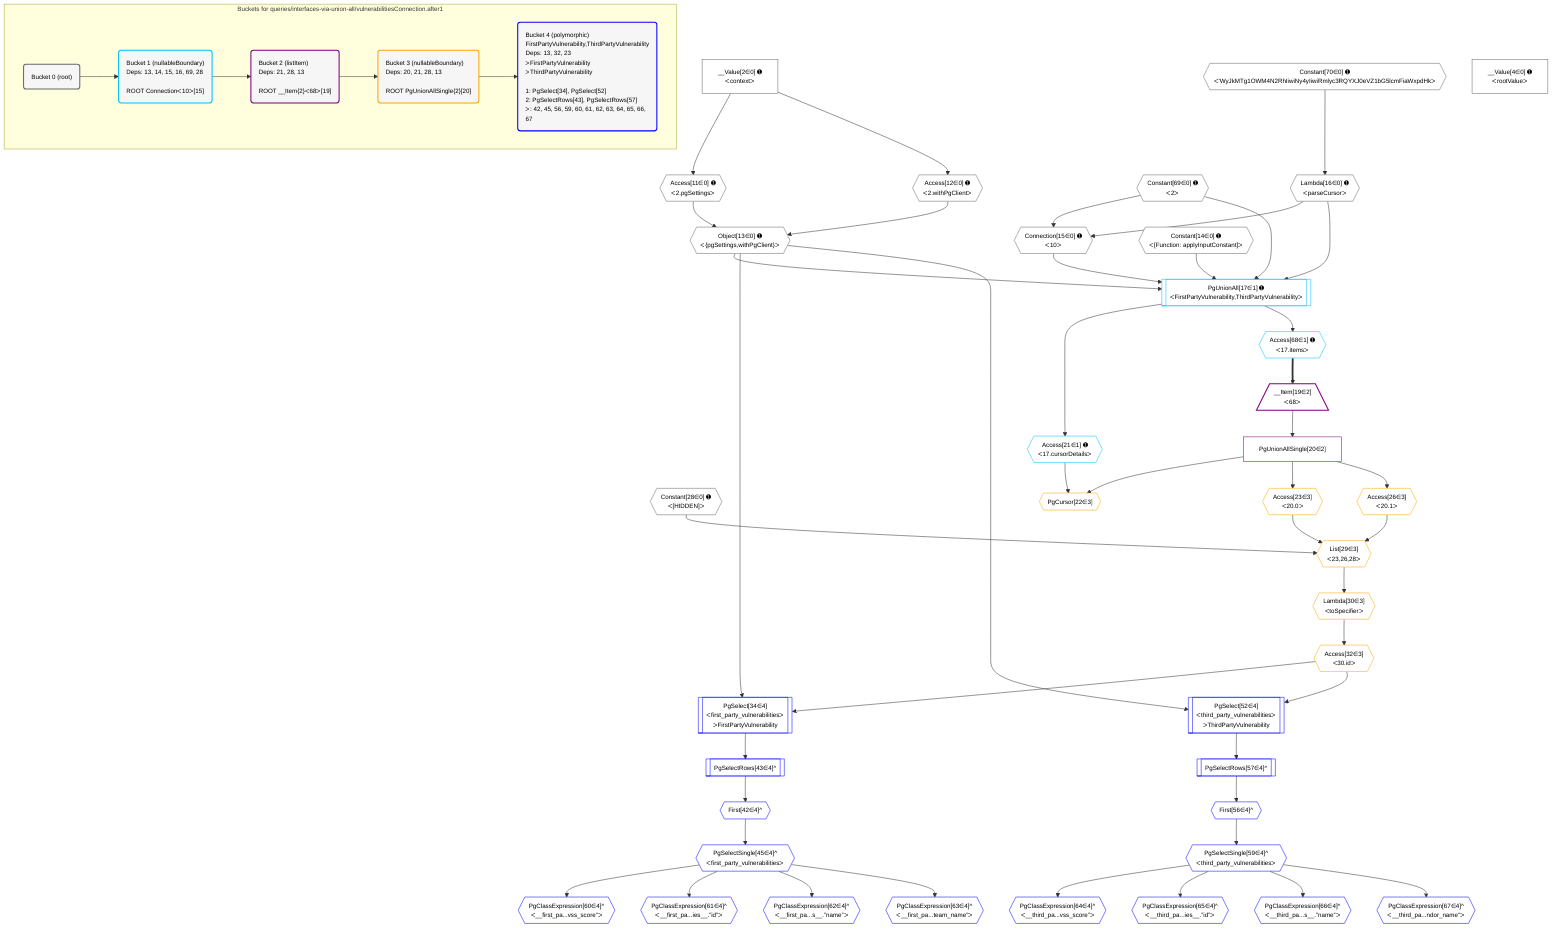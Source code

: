 %%{init: {'themeVariables': { 'fontSize': '12px'}}}%%
graph TD
    classDef path fill:#eee,stroke:#000,color:#000
    classDef plan fill:#fff,stroke-width:1px,color:#000
    classDef itemplan fill:#fff,stroke-width:2px,color:#000
    classDef unbatchedplan fill:#dff,stroke-width:1px,color:#000
    classDef sideeffectplan fill:#fcc,stroke-width:2px,color:#000
    classDef bucket fill:#f6f6f6,color:#000,stroke-width:2px,text-align:left

    subgraph "Buckets for queries/interfaces-via-union-all/vulnerabilitiesConnection.after1"
    Bucket0("Bucket 0 (root)"):::bucket
    Bucket1("Bucket 1 (nullableBoundary)<br />Deps: 13, 14, 15, 16, 69, 28<br /><br />ROOT Connectionᐸ10ᐳ[15]"):::bucket
    Bucket2("Bucket 2 (listItem)<br />Deps: 21, 28, 13<br /><br />ROOT __Item{2}ᐸ68ᐳ[19]"):::bucket
    Bucket3("Bucket 3 (nullableBoundary)<br />Deps: 20, 21, 28, 13<br /><br />ROOT PgUnionAllSingle{2}[20]"):::bucket
    Bucket4("Bucket 4 (polymorphic)<br />FirstPartyVulnerability,ThirdPartyVulnerability<br />Deps: 13, 32, 23<br />ᐳFirstPartyVulnerability<br />ᐳThirdPartyVulnerability<br /><br />1: PgSelect[34], PgSelect[52]<br />2: PgSelectRows[43], PgSelectRows[57]<br />ᐳ: 42, 45, 56, 59, 60, 61, 62, 63, 64, 65, 66, 67"):::bucket
    end
    Bucket0 --> Bucket1
    Bucket1 --> Bucket2
    Bucket2 --> Bucket3
    Bucket3 --> Bucket4

    %% plan dependencies
    Object13{{"Object[13∈0] ➊<br />ᐸ{pgSettings,withPgClient}ᐳ"}}:::plan
    Access11{{"Access[11∈0] ➊<br />ᐸ2.pgSettingsᐳ"}}:::plan
    Access12{{"Access[12∈0] ➊<br />ᐸ2.withPgClientᐳ"}}:::plan
    Access11 & Access12 --> Object13
    Connection15{{"Connection[15∈0] ➊<br />ᐸ10ᐳ"}}:::plan
    Constant69{{"Constant[69∈0] ➊<br />ᐸ2ᐳ"}}:::plan
    Lambda16{{"Lambda[16∈0] ➊<br />ᐸparseCursorᐳ"}}:::plan
    Constant69 & Lambda16 --> Connection15
    __Value2["__Value[2∈0] ➊<br />ᐸcontextᐳ"]:::plan
    __Value2 --> Access11
    __Value2 --> Access12
    Constant70{{"Constant[70∈0] ➊<br />ᐸ'WyJkMTg1OWM4N2RhIiwiNy4yIiwiRmlyc3RQYXJ0eVZ1bG5lcmFiaWxpdHkᐳ"}}:::plan
    Constant70 --> Lambda16
    __Value4["__Value[4∈0] ➊<br />ᐸrootValueᐳ"]:::plan
    Constant14{{"Constant[14∈0] ➊<br />ᐸ[Function: applyInputConstant]ᐳ"}}:::plan
    Constant28{{"Constant[28∈0] ➊<br />ᐸ[HIDDEN]ᐳ"}}:::plan
    PgUnionAll17[["PgUnionAll[17∈1] ➊<br />ᐸFirstPartyVulnerability,ThirdPartyVulnerabilityᐳ"]]:::plan
    Object13 & Constant14 & Connection15 & Lambda16 & Constant69 --> PgUnionAll17
    Access21{{"Access[21∈1] ➊<br />ᐸ17.cursorDetailsᐳ"}}:::plan
    PgUnionAll17 --> Access21
    Access68{{"Access[68∈1] ➊<br />ᐸ17.itemsᐳ"}}:::plan
    PgUnionAll17 --> Access68
    __Item19[/"__Item[19∈2]<br />ᐸ68ᐳ"\]:::itemplan
    Access68 ==> __Item19
    PgUnionAllSingle20["PgUnionAllSingle[20∈2]"]:::plan
    __Item19 --> PgUnionAllSingle20
    List29{{"List[29∈3]<br />ᐸ23,26,28ᐳ"}}:::plan
    Access23{{"Access[23∈3]<br />ᐸ20.0ᐳ"}}:::plan
    Access26{{"Access[26∈3]<br />ᐸ20.1ᐳ"}}:::plan
    Access23 & Access26 & Constant28 --> List29
    PgCursor22{{"PgCursor[22∈3]"}}:::plan
    PgUnionAllSingle20 & Access21 --> PgCursor22
    PgUnionAllSingle20 --> Access23
    PgUnionAllSingle20 --> Access26
    Lambda30{{"Lambda[30∈3]<br />ᐸtoSpecifierᐳ"}}:::plan
    List29 --> Lambda30
    Access32{{"Access[32∈3]<br />ᐸ30.idᐳ"}}:::plan
    Lambda30 --> Access32
    PgSelect34[["PgSelect[34∈4]<br />ᐸfirst_party_vulnerabilitiesᐳ<br />ᐳFirstPartyVulnerability"]]:::plan
    Object13 & Access32 --> PgSelect34
    PgSelect52[["PgSelect[52∈4]<br />ᐸthird_party_vulnerabilitiesᐳ<br />ᐳThirdPartyVulnerability"]]:::plan
    Object13 & Access32 --> PgSelect52
    First42{{"First[42∈4]^"}}:::plan
    PgSelectRows43[["PgSelectRows[43∈4]^"]]:::plan
    PgSelectRows43 --> First42
    PgSelect34 --> PgSelectRows43
    PgSelectSingle45{{"PgSelectSingle[45∈4]^<br />ᐸfirst_party_vulnerabilitiesᐳ"}}:::plan
    First42 --> PgSelectSingle45
    First56{{"First[56∈4]^"}}:::plan
    PgSelectRows57[["PgSelectRows[57∈4]^"]]:::plan
    PgSelectRows57 --> First56
    PgSelect52 --> PgSelectRows57
    PgSelectSingle59{{"PgSelectSingle[59∈4]^<br />ᐸthird_party_vulnerabilitiesᐳ"}}:::plan
    First56 --> PgSelectSingle59
    PgClassExpression60{{"PgClassExpression[60∈4]^<br />ᐸ__first_pa...vss_score”ᐳ"}}:::plan
    PgSelectSingle45 --> PgClassExpression60
    PgClassExpression61{{"PgClassExpression[61∈4]^<br />ᐸ__first_pa...ies__.”id”ᐳ"}}:::plan
    PgSelectSingle45 --> PgClassExpression61
    PgClassExpression62{{"PgClassExpression[62∈4]^<br />ᐸ__first_pa...s__.”name”ᐳ"}}:::plan
    PgSelectSingle45 --> PgClassExpression62
    PgClassExpression63{{"PgClassExpression[63∈4]^<br />ᐸ__first_pa...team_name”ᐳ"}}:::plan
    PgSelectSingle45 --> PgClassExpression63
    PgClassExpression64{{"PgClassExpression[64∈4]^<br />ᐸ__third_pa...vss_score”ᐳ"}}:::plan
    PgSelectSingle59 --> PgClassExpression64
    PgClassExpression65{{"PgClassExpression[65∈4]^<br />ᐸ__third_pa...ies__.”id”ᐳ"}}:::plan
    PgSelectSingle59 --> PgClassExpression65
    PgClassExpression66{{"PgClassExpression[66∈4]^<br />ᐸ__third_pa...s__.”name”ᐳ"}}:::plan
    PgSelectSingle59 --> PgClassExpression66
    PgClassExpression67{{"PgClassExpression[67∈4]^<br />ᐸ__third_pa...ndor_name”ᐳ"}}:::plan
    PgSelectSingle59 --> PgClassExpression67

    %% define steps
    classDef bucket0 stroke:#696969
    class Bucket0,__Value2,__Value4,Access11,Access12,Object13,Constant14,Connection15,Lambda16,Constant28,Constant69,Constant70 bucket0
    classDef bucket1 stroke:#00bfff
    class Bucket1,PgUnionAll17,Access21,Access68 bucket1
    classDef bucket2 stroke:#7f007f
    class Bucket2,__Item19,PgUnionAllSingle20 bucket2
    classDef bucket3 stroke:#ffa500
    class Bucket3,PgCursor22,Access23,Access26,List29,Lambda30,Access32 bucket3
    classDef bucket4 stroke:#0000ff
    class Bucket4,PgSelect34,First42,PgSelectRows43,PgSelectSingle45,PgSelect52,First56,PgSelectRows57,PgSelectSingle59,PgClassExpression60,PgClassExpression61,PgClassExpression62,PgClassExpression63,PgClassExpression64,PgClassExpression65,PgClassExpression66,PgClassExpression67 bucket4